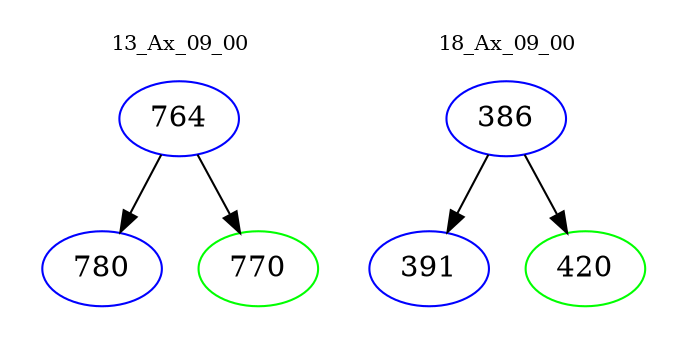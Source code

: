 digraph{
subgraph cluster_0 {
color = white
label = "13_Ax_09_00";
fontsize=10;
T0_764 [label="764", color="blue"]
T0_764 -> T0_780 [color="black"]
T0_780 [label="780", color="blue"]
T0_764 -> T0_770 [color="black"]
T0_770 [label="770", color="green"]
}
subgraph cluster_1 {
color = white
label = "18_Ax_09_00";
fontsize=10;
T1_386 [label="386", color="blue"]
T1_386 -> T1_391 [color="black"]
T1_391 [label="391", color="blue"]
T1_386 -> T1_420 [color="black"]
T1_420 [label="420", color="green"]
}
}
